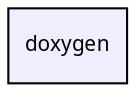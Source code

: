 digraph "doxygen" {
  compound=true
  node [ fontsize="10", fontname="FreeSans.ttf"];
  edge [ labelfontsize="10", labelfontname="FreeSans.ttf"];
  dir_90274118d43186b3dd199f7d2c0e1afe [shape=box, label="doxygen", style="filled", fillcolor="#eeeeff", pencolor="black", URL="dir_90274118d43186b3dd199f7d2c0e1afe.html"];
}
